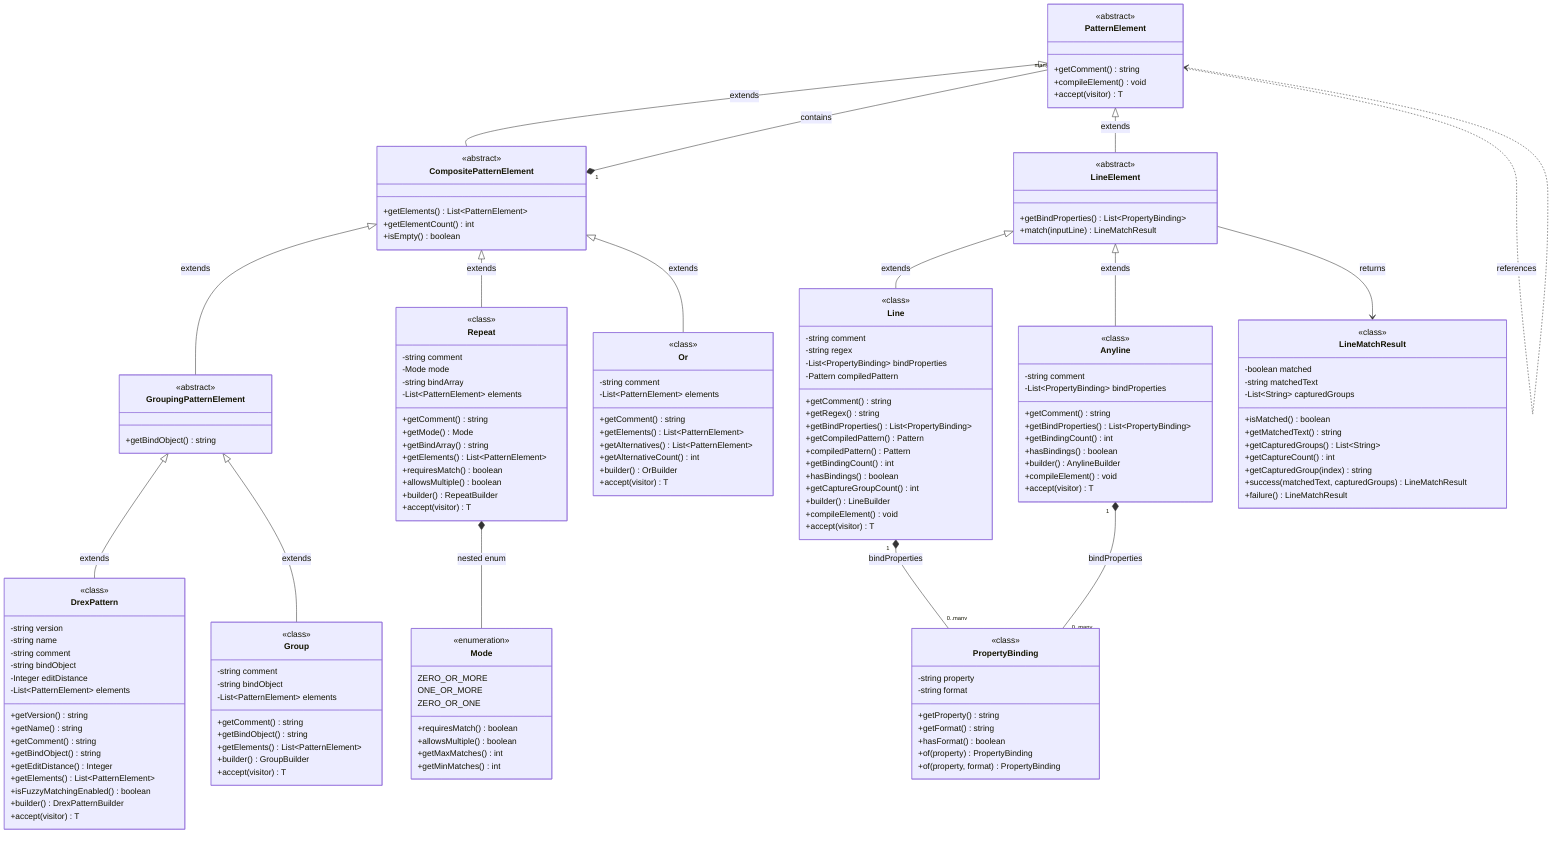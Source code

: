 classDiagram
    class PatternElement {
        <<abstract>>
        +getComment() string
        +compileElement() void
        +accept(visitor) T
    }

    class CompositePatternElement {
        <<abstract>>
        +getElements() List~PatternElement~
        +getElementCount() int
        +isEmpty() boolean
    }

    class GroupingPatternElement {
        <<abstract>>
        +getBindObject() string
    }

    class LineElement {
        <<abstract>>
        +getBindProperties() List~PropertyBinding~
        +match(inputLine) LineMatchResult
    }

    class DrexPattern {
        <<class>>
        -string version
        -string name  
        -string comment
        -string bindObject
        -Integer editDistance
        -List~PatternElement~ elements
        +getVersion() string
        +getName() string
        +getComment() string
        +getBindObject() string
        +getEditDistance() Integer
        +getElements() List~PatternElement~
        +isFuzzyMatchingEnabled() boolean
        +builder() DrexPatternBuilder
        +accept(visitor) T
    }

    class Group {
        <<class>>
        -string comment
        -string bindObject
        -List~PatternElement~ elements
        +getComment() string
        +getBindObject() string
        +getElements() List~PatternElement~
        +builder() GroupBuilder
        +accept(visitor) T
    }

    class Repeat {
        <<class>>
        -string comment
        -Mode mode
        -string bindArray
        -List~PatternElement~ elements
        +getComment() string
        +getMode() Mode
        +getBindArray() string
        +getElements() List~PatternElement~
        +requiresMatch() boolean
        +allowsMultiple() boolean
        +builder() RepeatBuilder
        +accept(visitor) T
    }

    class Or {
        <<class>>
        -string comment
        -List~PatternElement~ elements
        +getComment() string
        +getElements() List~PatternElement~
        +getAlternatives() List~PatternElement~
        +getAlternativeCount() int
        +builder() OrBuilder
        +accept(visitor) T
    }

    class Line {
        <<class>>
        -string comment
        -string regex
        -List~PropertyBinding~ bindProperties
        -Pattern compiledPattern
        +getComment() string
        +getRegex() string
        +getBindProperties() List~PropertyBinding~
        +getCompiledPattern() Pattern
        +compiledPattern() Pattern
        +getBindingCount() int
        +hasBindings() boolean
        +getCaptureGroupCount() int
        +builder() LineBuilder
        +compileElement() void
        +accept(visitor) T
    }

    class Anyline {
        <<class>>
        -string comment
        -List~PropertyBinding~ bindProperties
        +getComment() string
        +getBindProperties() List~PropertyBinding~
        +getBindingCount() int
        +hasBindings() boolean
        +builder() AnylineBuilder
        +compileElement() void
        +accept(visitor) T
    }

    class Mode {
        <<enumeration>>
        ZERO_OR_MORE
        ONE_OR_MORE
        ZERO_OR_ONE
        +requiresMatch() boolean
        +allowsMultiple() boolean
        +getMaxMatches() int
        +getMinMatches() int
    }

    class PropertyBinding {
        <<class>>
        -string property
        -string format
        +getProperty() string
        +getFormat() string
        +hasFormat() boolean
        +of(property) PropertyBinding
        +of(property, format) PropertyBinding
    }

    class LineMatchResult {
        <<class>>
        -boolean matched
        -string matchedText
        -List~String~ capturedGroups
        +isMatched() boolean
        +getMatchedText() string
        +getCapturedGroups() List~String~
        +getCaptureCount() int
        +getCapturedGroup(index) string
        +success(matchedText, capturedGroups) LineMatchResult
        +failure() LineMatchResult
    }


%% Relationships
    PatternElement <|-- CompositePatternElement : extends
    PatternElement <|-- LineElement : extends

    CompositePatternElement <|-- GroupingPatternElement : extends
    GroupingPatternElement <|-- DrexPattern : extends
    GroupingPatternElement <|-- Group : extends

    CompositePatternElement <|-- Repeat : extends
    CompositePatternElement <|-- Or : extends

    LineElement <|-- Line : extends
    LineElement <|-- Anyline : extends

    CompositePatternElement "1" *-- "many" PatternElement : contains

    Repeat *-- Mode : nested enum
    Line "1" *-- "0..many" PropertyBinding : bindProperties
    Anyline "1" *-- "0..many" PropertyBinding : bindProperties
    LineElement --> LineMatchResult : returns

%% Self-referencing for recursive structure
    PatternElement ..> PatternElement : references

%% Note: compiledPattern in Line is lazily initialized on first access